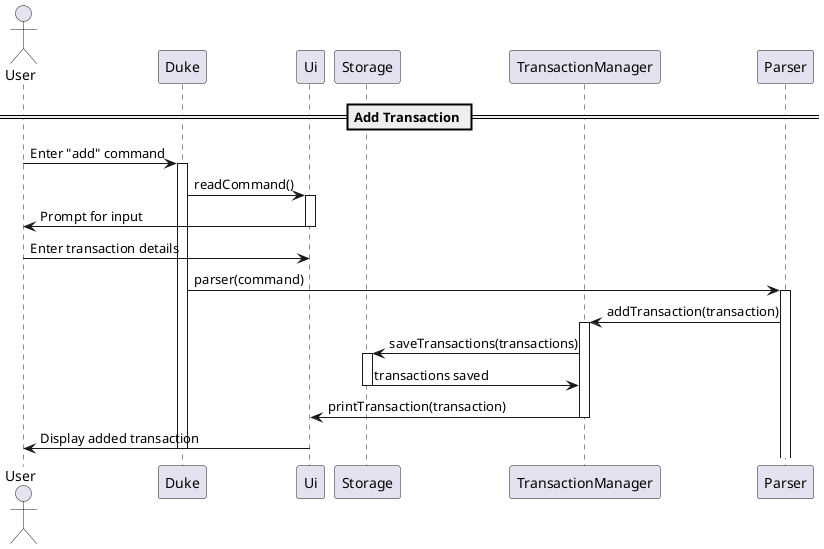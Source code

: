 @startuml

actor User
participant Duke
participant Ui
participant Storage
participant TransactionManager
participant Parser

== Add Transaction ==
User -> Duke : Enter "add" command
activate Duke
Duke -> Ui : readCommand()
activate Ui
Ui -> User : Prompt for input
deactivate Ui
User -> Ui : Enter transaction details
Duke -> Parser : parser(command)
activate Parser
Parser -> TransactionManager : addTransaction(transaction)
activate TransactionManager
TransactionManager -> Storage : saveTransactions(transactions)
activate Storage
Storage -> TransactionManager : transactions saved
deactivate Storage
TransactionManager -> Ui : printTransaction(transaction)
deactivate TransactionManager
Ui -> User : Display added transaction
deactivate Ui
deactivate Duke

@enduml

